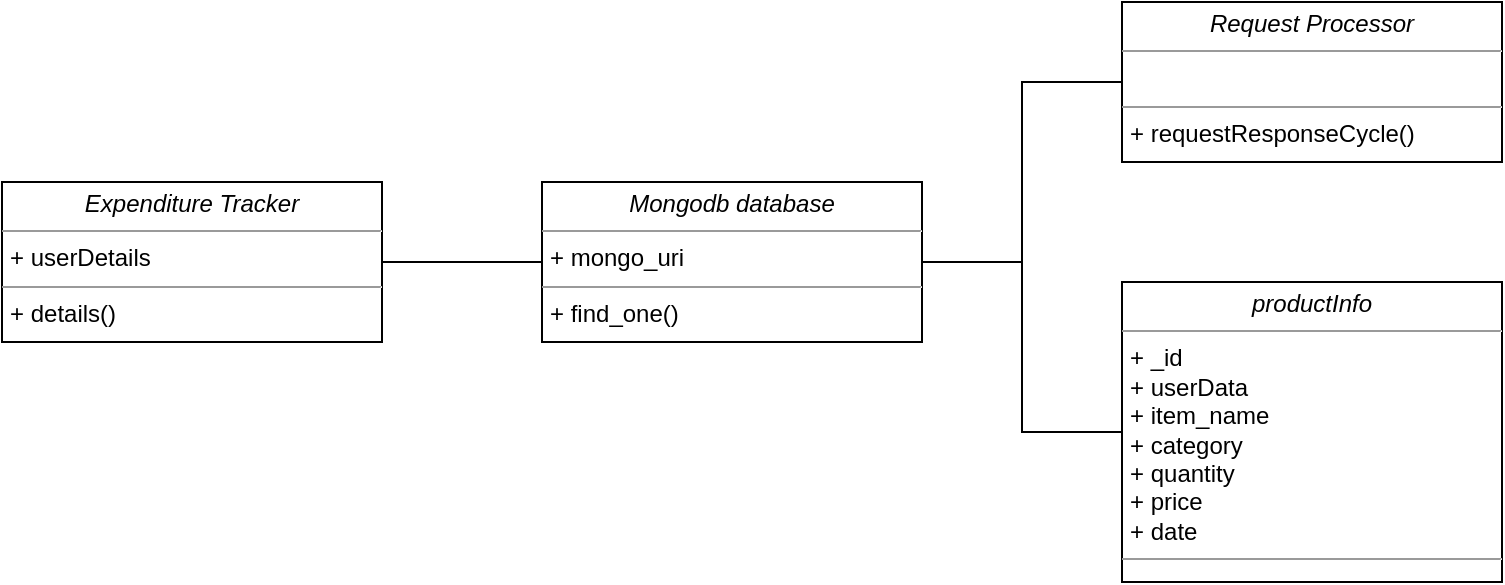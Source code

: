 <mxfile version="21.6.2" type="device">
  <diagram name="Page-1" id="Cl_UdWRLmNqliz_daa-d">
    <mxGraphModel dx="928" dy="507" grid="1" gridSize="10" guides="1" tooltips="1" connect="1" arrows="1" fold="1" page="1" pageScale="1" pageWidth="827" pageHeight="1169" math="0" shadow="0">
      <root>
        <mxCell id="0" />
        <mxCell id="1" parent="0" />
        <mxCell id="sLtvziiNcHJC_uhASkvo-6" style="edgeStyle=orthogonalEdgeStyle;rounded=0;orthogonalLoop=1;jettySize=auto;html=1;entryX=0;entryY=0.5;entryDx=0;entryDy=0;endArrow=none;endFill=0;" parent="1" source="fiva7XCJ7Kmq1ouEsJWb-1" target="sLtvziiNcHJC_uhASkvo-1" edge="1">
          <mxGeometry relative="1" as="geometry" />
        </mxCell>
        <mxCell id="fiva7XCJ7Kmq1ouEsJWb-1" value="&lt;p style=&quot;margin:0px;margin-top:4px;text-align:center;&quot;&gt;&lt;i&gt;Expenditure Tracker&lt;/i&gt;&lt;/p&gt;&lt;hr size=&quot;1&quot;&gt;&lt;p style=&quot;margin:0px;margin-left:4px;&quot;&gt;+ userDetails&lt;br&gt;&lt;/p&gt;&lt;hr size=&quot;1&quot;&gt;&lt;p style=&quot;margin:0px;margin-left:4px;&quot;&gt;+ details()&lt;/p&gt;&lt;p style=&quot;margin:0px;margin-left:4px;&quot;&gt;&lt;br&gt;&lt;/p&gt;" style="verticalAlign=top;align=left;overflow=fill;fontSize=12;fontFamily=Helvetica;html=1;whiteSpace=wrap;" parent="1" vertex="1">
          <mxGeometry x="40" y="120" width="190" height="80" as="geometry" />
        </mxCell>
        <mxCell id="sLtvziiNcHJC_uhASkvo-9" style="edgeStyle=orthogonalEdgeStyle;rounded=0;orthogonalLoop=1;jettySize=auto;html=1;entryX=0;entryY=0.5;entryDx=0;entryDy=0;endArrow=none;endFill=0;" parent="1" source="sLtvziiNcHJC_uhASkvo-1" target="sLtvziiNcHJC_uhASkvo-5" edge="1">
          <mxGeometry relative="1" as="geometry">
            <Array as="points">
              <mxPoint x="550" y="160" />
              <mxPoint x="550" y="70" />
            </Array>
          </mxGeometry>
        </mxCell>
        <mxCell id="sLtvziiNcHJC_uhASkvo-10" style="edgeStyle=orthogonalEdgeStyle;rounded=0;orthogonalLoop=1;jettySize=auto;html=1;endArrow=none;endFill=0;" parent="1" source="sLtvziiNcHJC_uhASkvo-1" target="sLtvziiNcHJC_uhASkvo-4" edge="1">
          <mxGeometry relative="1" as="geometry" />
        </mxCell>
        <mxCell id="sLtvziiNcHJC_uhASkvo-1" value="&lt;p style=&quot;margin:0px;margin-top:4px;text-align:center;&quot;&gt;&lt;i&gt;Mongodb database&lt;/i&gt;&lt;/p&gt;&lt;hr size=&quot;1&quot;&gt;&lt;p style=&quot;margin:0px;margin-left:4px;&quot;&gt;+ mongo_uri&lt;br&gt;&lt;/p&gt;&lt;hr size=&quot;1&quot;&gt;&lt;p style=&quot;margin:0px;margin-left:4px;&quot;&gt;+ find_one()&lt;br&gt;&lt;/p&gt;" style="verticalAlign=top;align=left;overflow=fill;fontSize=12;fontFamily=Helvetica;html=1;whiteSpace=wrap;" parent="1" vertex="1">
          <mxGeometry x="310" y="120" width="190" height="80" as="geometry" />
        </mxCell>
        <mxCell id="sLtvziiNcHJC_uhASkvo-4" value="&lt;p style=&quot;margin:0px;margin-top:4px;text-align:center;&quot;&gt;&lt;i&gt;productInfo&lt;/i&gt;&lt;/p&gt;&lt;hr size=&quot;1&quot;&gt;&lt;p style=&quot;margin:0px;margin-left:4px;&quot;&gt;+ _id&lt;/p&gt;&lt;p style=&quot;margin:0px;margin-left:4px;&quot;&gt;+ userData&lt;/p&gt;&lt;p style=&quot;margin:0px;margin-left:4px;&quot;&gt;+ item_name&lt;/p&gt;&lt;p style=&quot;margin:0px;margin-left:4px;&quot;&gt;+ category&lt;/p&gt;&lt;p style=&quot;margin:0px;margin-left:4px;&quot;&gt;+ quantity&lt;/p&gt;&lt;p style=&quot;margin:0px;margin-left:4px;&quot;&gt;+ price&lt;/p&gt;&lt;p style=&quot;margin:0px;margin-left:4px;&quot;&gt;+ date&lt;/p&gt;&lt;hr size=&quot;1&quot;&gt;&lt;p style=&quot;margin:0px;margin-left:4px;&quot;&gt;&amp;nbsp;&lt;/p&gt;&lt;p style=&quot;margin:0px;margin-left:4px;&quot;&gt;&lt;br&gt;&lt;/p&gt;" style="verticalAlign=top;align=left;overflow=fill;fontSize=12;fontFamily=Helvetica;html=1;whiteSpace=wrap;" parent="1" vertex="1">
          <mxGeometry x="600" y="170" width="190" height="150" as="geometry" />
        </mxCell>
        <mxCell id="sLtvziiNcHJC_uhASkvo-5" value="&lt;p style=&quot;margin:0px;margin-top:4px;text-align:center;&quot;&gt;&lt;i&gt;Request Processor&lt;/i&gt;&lt;/p&gt;&lt;hr size=&quot;1&quot;&gt;&lt;p style=&quot;margin:0px;margin-left:4px;&quot;&gt;&amp;nbsp;&lt;/p&gt;&lt;hr size=&quot;1&quot;&gt;&lt;p style=&quot;margin:0px;margin-left:4px;&quot;&gt;+ requestResponseCycle()&lt;/p&gt;&lt;p style=&quot;margin:0px;margin-left:4px;&quot;&gt;&lt;br&gt;&lt;/p&gt;" style="verticalAlign=top;align=left;overflow=fill;fontSize=12;fontFamily=Helvetica;html=1;whiteSpace=wrap;" parent="1" vertex="1">
          <mxGeometry x="600" y="30" width="190" height="80" as="geometry" />
        </mxCell>
      </root>
    </mxGraphModel>
  </diagram>
</mxfile>
